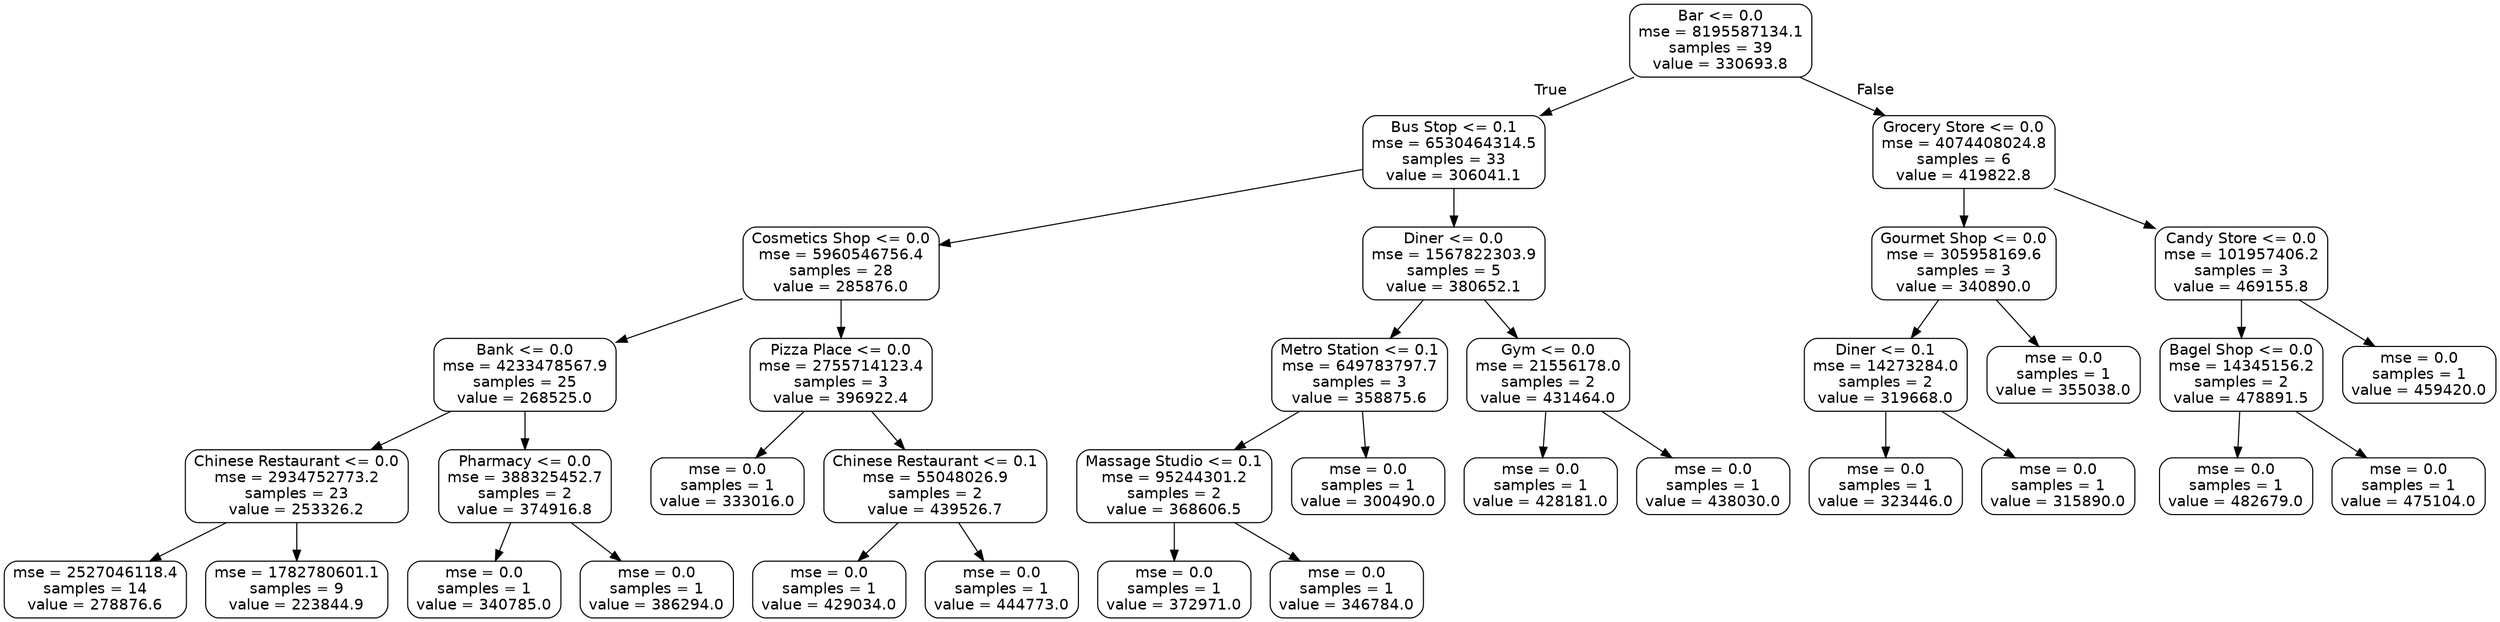 digraph Tree {
node [shape=box, style="rounded", color="black", fontname=helvetica] ;
edge [fontname=helvetica] ;
0 [label="Bar <= 0.0\nmse = 8195587134.1\nsamples = 39\nvalue = 330693.8"] ;
1 [label="Bus Stop <= 0.1\nmse = 6530464314.5\nsamples = 33\nvalue = 306041.1"] ;
0 -> 1 [labeldistance=2.5, labelangle=45, headlabel="True"] ;
2 [label="Cosmetics Shop <= 0.0\nmse = 5960546756.4\nsamples = 28\nvalue = 285876.0"] ;
1 -> 2 ;
3 [label="Bank <= 0.0\nmse = 4233478567.9\nsamples = 25\nvalue = 268525.0"] ;
2 -> 3 ;
4 [label="Chinese Restaurant <= 0.0\nmse = 2934752773.2\nsamples = 23\nvalue = 253326.2"] ;
3 -> 4 ;
5 [label="mse = 2527046118.4\nsamples = 14\nvalue = 278876.6"] ;
4 -> 5 ;
6 [label="mse = 1782780601.1\nsamples = 9\nvalue = 223844.9"] ;
4 -> 6 ;
7 [label="Pharmacy <= 0.0\nmse = 388325452.7\nsamples = 2\nvalue = 374916.8"] ;
3 -> 7 ;
8 [label="mse = 0.0\nsamples = 1\nvalue = 340785.0"] ;
7 -> 8 ;
9 [label="mse = 0.0\nsamples = 1\nvalue = 386294.0"] ;
7 -> 9 ;
10 [label="Pizza Place <= 0.0\nmse = 2755714123.4\nsamples = 3\nvalue = 396922.4"] ;
2 -> 10 ;
11 [label="mse = 0.0\nsamples = 1\nvalue = 333016.0"] ;
10 -> 11 ;
12 [label="Chinese Restaurant <= 0.1\nmse = 55048026.9\nsamples = 2\nvalue = 439526.7"] ;
10 -> 12 ;
13 [label="mse = 0.0\nsamples = 1\nvalue = 429034.0"] ;
12 -> 13 ;
14 [label="mse = 0.0\nsamples = 1\nvalue = 444773.0"] ;
12 -> 14 ;
15 [label="Diner <= 0.0\nmse = 1567822303.9\nsamples = 5\nvalue = 380652.1"] ;
1 -> 15 ;
16 [label="Metro Station <= 0.1\nmse = 649783797.7\nsamples = 3\nvalue = 358875.6"] ;
15 -> 16 ;
17 [label="Massage Studio <= 0.1\nmse = 95244301.2\nsamples = 2\nvalue = 368606.5"] ;
16 -> 17 ;
18 [label="mse = 0.0\nsamples = 1\nvalue = 372971.0"] ;
17 -> 18 ;
19 [label="mse = 0.0\nsamples = 1\nvalue = 346784.0"] ;
17 -> 19 ;
20 [label="mse = 0.0\nsamples = 1\nvalue = 300490.0"] ;
16 -> 20 ;
21 [label="Gym <= 0.0\nmse = 21556178.0\nsamples = 2\nvalue = 431464.0"] ;
15 -> 21 ;
22 [label="mse = 0.0\nsamples = 1\nvalue = 428181.0"] ;
21 -> 22 ;
23 [label="mse = 0.0\nsamples = 1\nvalue = 438030.0"] ;
21 -> 23 ;
24 [label="Grocery Store <= 0.0\nmse = 4074408024.8\nsamples = 6\nvalue = 419822.8"] ;
0 -> 24 [labeldistance=2.5, labelangle=-45, headlabel="False"] ;
25 [label="Gourmet Shop <= 0.0\nmse = 305958169.6\nsamples = 3\nvalue = 340890.0"] ;
24 -> 25 ;
26 [label="Diner <= 0.1\nmse = 14273284.0\nsamples = 2\nvalue = 319668.0"] ;
25 -> 26 ;
27 [label="mse = 0.0\nsamples = 1\nvalue = 323446.0"] ;
26 -> 27 ;
28 [label="mse = 0.0\nsamples = 1\nvalue = 315890.0"] ;
26 -> 28 ;
29 [label="mse = 0.0\nsamples = 1\nvalue = 355038.0"] ;
25 -> 29 ;
30 [label="Candy Store <= 0.0\nmse = 101957406.2\nsamples = 3\nvalue = 469155.8"] ;
24 -> 30 ;
31 [label="Bagel Shop <= 0.0\nmse = 14345156.2\nsamples = 2\nvalue = 478891.5"] ;
30 -> 31 ;
32 [label="mse = 0.0\nsamples = 1\nvalue = 482679.0"] ;
31 -> 32 ;
33 [label="mse = 0.0\nsamples = 1\nvalue = 475104.0"] ;
31 -> 33 ;
34 [label="mse = 0.0\nsamples = 1\nvalue = 459420.0"] ;
30 -> 34 ;
}